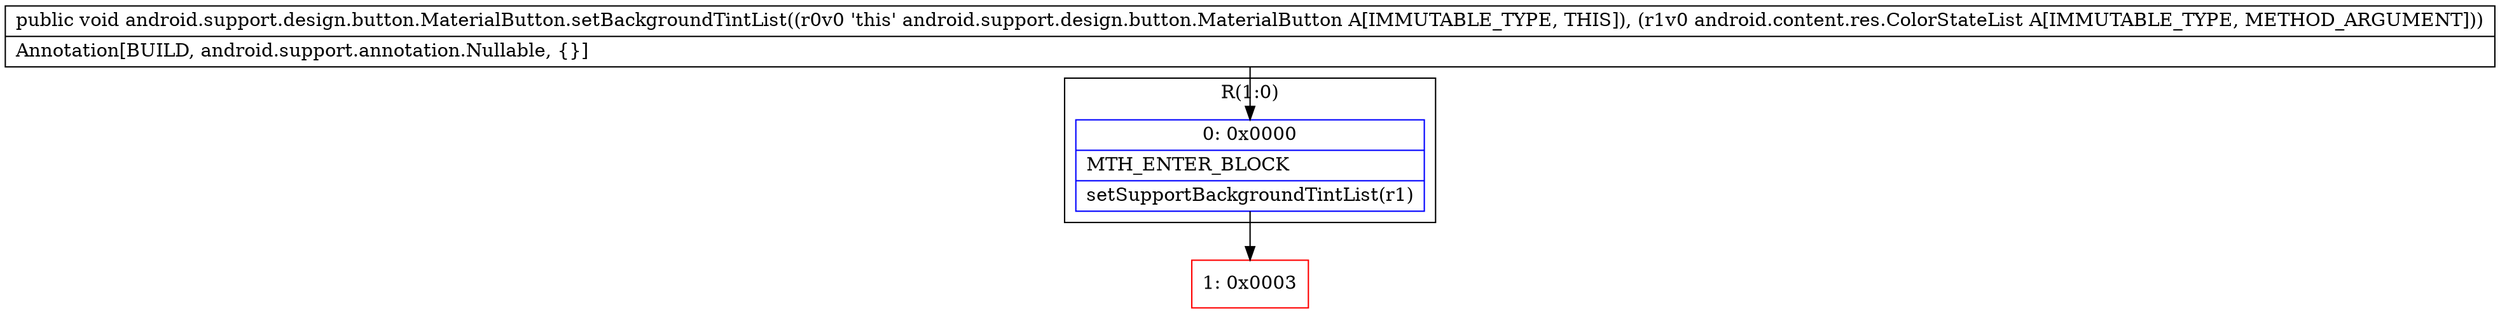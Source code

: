 digraph "CFG forandroid.support.design.button.MaterialButton.setBackgroundTintList(Landroid\/content\/res\/ColorStateList;)V" {
subgraph cluster_Region_1192831182 {
label = "R(1:0)";
node [shape=record,color=blue];
Node_0 [shape=record,label="{0\:\ 0x0000|MTH_ENTER_BLOCK\l|setSupportBackgroundTintList(r1)\l}"];
}
Node_1 [shape=record,color=red,label="{1\:\ 0x0003}"];
MethodNode[shape=record,label="{public void android.support.design.button.MaterialButton.setBackgroundTintList((r0v0 'this' android.support.design.button.MaterialButton A[IMMUTABLE_TYPE, THIS]), (r1v0 android.content.res.ColorStateList A[IMMUTABLE_TYPE, METHOD_ARGUMENT]))  | Annotation[BUILD, android.support.annotation.Nullable, \{\}]\l}"];
MethodNode -> Node_0;
Node_0 -> Node_1;
}

